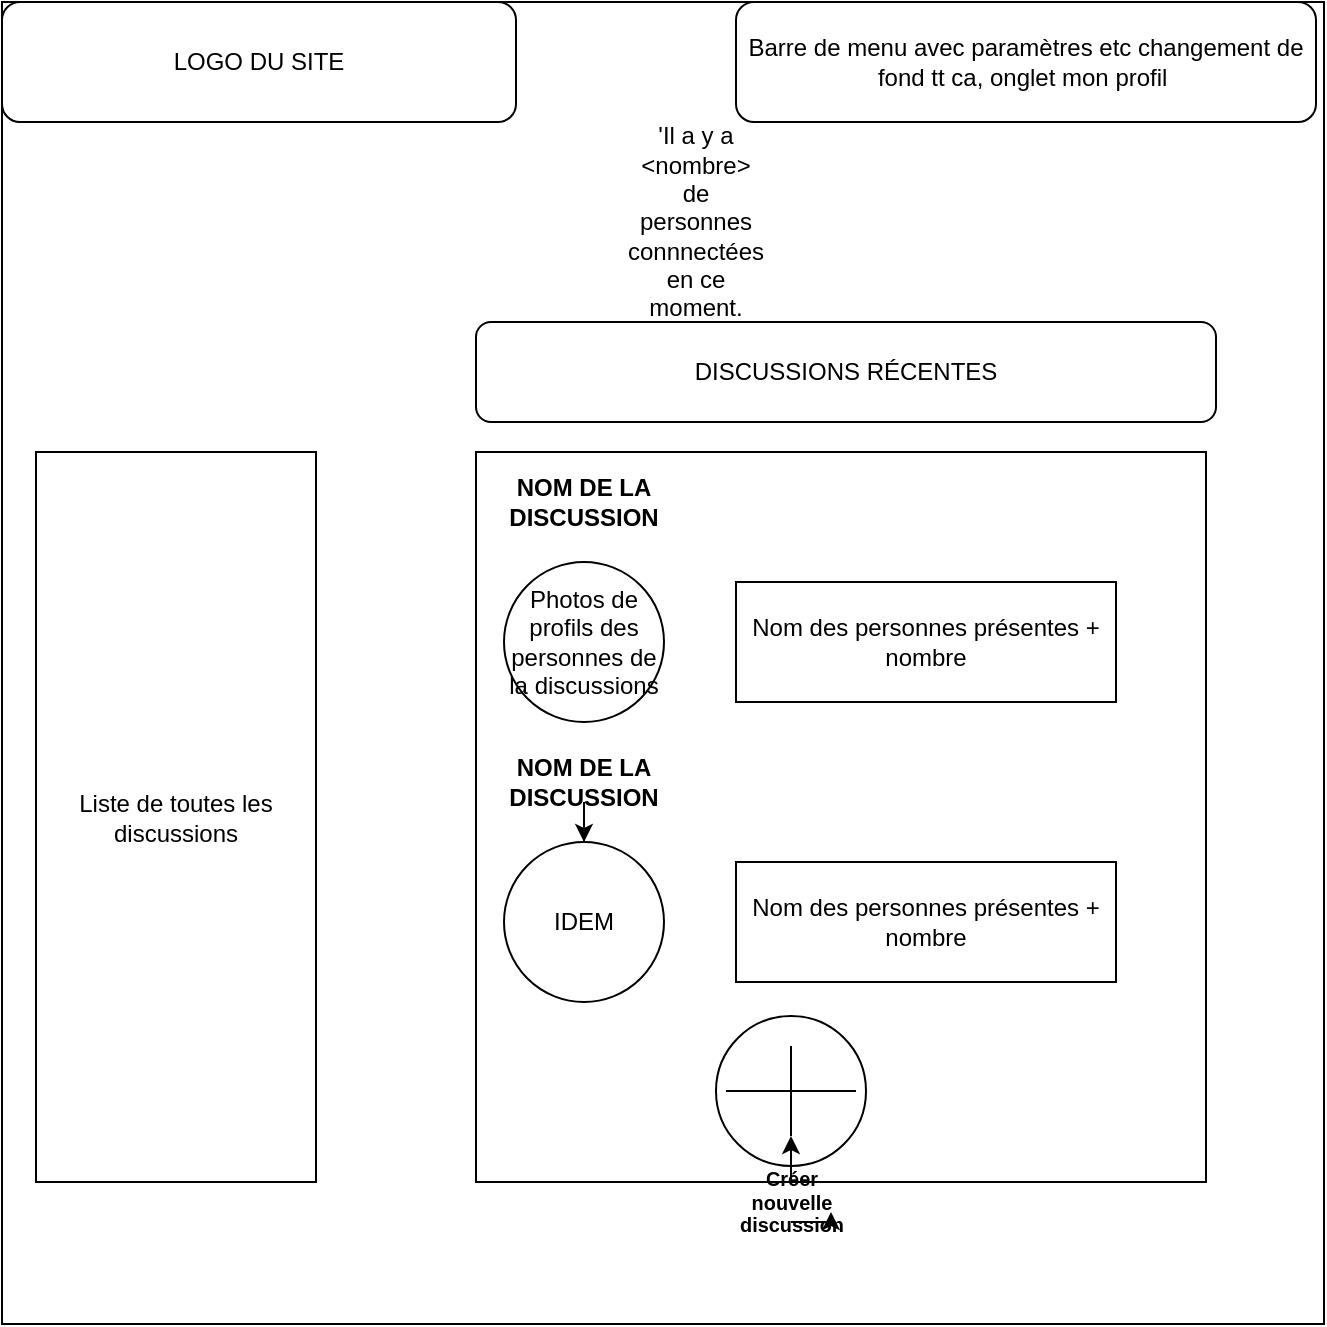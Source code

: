 <mxfile version="14.2.9" type="device"><diagram id="XElLCcfQvK9sCQcZblJF" name="Page-1"><mxGraphModel dx="1306" dy="706" grid="1" gridSize="10" guides="1" tooltips="1" connect="1" arrows="1" fold="1" page="1" pageScale="1" pageWidth="827" pageHeight="1169" math="0" shadow="0"><root><mxCell id="0"/><mxCell id="1" parent="0"/><mxCell id="SXYjFj92otJ5QKoNxorA-1" value="" style="whiteSpace=wrap;html=1;aspect=fixed;" vertex="1" parent="1"><mxGeometry x="83" y="40" width="661" height="661" as="geometry"/></mxCell><mxCell id="SXYjFj92otJ5QKoNxorA-2" value="LOGO DU SITE" style="rounded=1;whiteSpace=wrap;html=1;" vertex="1" parent="1"><mxGeometry x="83" y="40" width="257" height="60" as="geometry"/></mxCell><mxCell id="SXYjFj92otJ5QKoNxorA-3" value="" style="whiteSpace=wrap;html=1;aspect=fixed;" vertex="1" parent="1"><mxGeometry x="320" y="265" width="365" height="365" as="geometry"/></mxCell><mxCell id="SXYjFj92otJ5QKoNxorA-4" value="DISCUSSIONS RÉCENTES" style="rounded=1;whiteSpace=wrap;html=1;" vertex="1" parent="1"><mxGeometry x="320" y="200" width="370" height="50" as="geometry"/></mxCell><mxCell id="SXYjFj92otJ5QKoNxorA-5" value="Photos de profils des personnes de la discussions" style="ellipse;whiteSpace=wrap;html=1;aspect=fixed;" vertex="1" parent="1"><mxGeometry x="334" y="320" width="80" height="80" as="geometry"/></mxCell><mxCell id="SXYjFj92otJ5QKoNxorA-7" value="IDEM" style="ellipse;whiteSpace=wrap;html=1;aspect=fixed;" vertex="1" parent="1"><mxGeometry x="334" y="460" width="80" height="80" as="geometry"/></mxCell><mxCell id="SXYjFj92otJ5QKoNxorA-12" value="&lt;h4&gt;&lt;span&gt;NOM DE LA DISCUSSION&lt;/span&gt;&lt;/h4&gt;" style="text;html=1;strokeColor=none;fillColor=none;align=center;verticalAlign=middle;whiteSpace=wrap;rounded=0;" vertex="1" parent="1"><mxGeometry x="354" y="280" width="40" height="20" as="geometry"/></mxCell><mxCell id="SXYjFj92otJ5QKoNxorA-29" value="" style="edgeStyle=orthogonalEdgeStyle;rounded=0;orthogonalLoop=1;jettySize=auto;html=1;" edge="1" parent="1" source="SXYjFj92otJ5QKoNxorA-14" target="SXYjFj92otJ5QKoNxorA-7"><mxGeometry relative="1" as="geometry"/></mxCell><mxCell id="SXYjFj92otJ5QKoNxorA-14" value="&lt;h4&gt;NOM DE LA DISCUSSION&lt;/h4&gt;" style="text;html=1;strokeColor=none;fillColor=none;align=center;verticalAlign=middle;whiteSpace=wrap;rounded=0;" vertex="1" parent="1"><mxGeometry x="354" y="420" width="40" height="20" as="geometry"/></mxCell><mxCell id="SXYjFj92otJ5QKoNxorA-16" value="&lt;span&gt;Nom des personnes présentes + nombre&lt;/span&gt;" style="rounded=0;whiteSpace=wrap;html=1;" vertex="1" parent="1"><mxGeometry x="450" y="330" width="190" height="60" as="geometry"/></mxCell><mxCell id="SXYjFj92otJ5QKoNxorA-17" value="Nom des personnes présentes + nombre" style="rounded=0;whiteSpace=wrap;html=1;" vertex="1" parent="1"><mxGeometry x="450" y="470" width="190" height="60" as="geometry"/></mxCell><mxCell id="SXYjFj92otJ5QKoNxorA-18" value="" style="ellipse;whiteSpace=wrap;html=1;aspect=fixed;" vertex="1" parent="1"><mxGeometry x="440" y="547" width="75" height="75" as="geometry"/></mxCell><mxCell id="SXYjFj92otJ5QKoNxorA-21" value="" style="shape=cross;whiteSpace=wrap;html=1;size=0;" vertex="1" parent="1"><mxGeometry x="445" y="562" width="65" height="45" as="geometry"/></mxCell><mxCell id="SXYjFj92otJ5QKoNxorA-23" value="" style="edgeStyle=orthogonalEdgeStyle;rounded=0;orthogonalLoop=1;jettySize=auto;html=1;" edge="1" parent="1" source="SXYjFj92otJ5QKoNxorA-22" target="SXYjFj92otJ5QKoNxorA-21"><mxGeometry relative="1" as="geometry"/></mxCell><mxCell id="SXYjFj92otJ5QKoNxorA-22" value="&lt;h5&gt;Créer nouvelle discussion&lt;/h5&gt;" style="text;html=1;strokeColor=none;fillColor=none;align=center;verticalAlign=middle;whiteSpace=wrap;rounded=0;" vertex="1" parent="1"><mxGeometry x="457.5" y="630" width="40" height="20" as="geometry"/></mxCell><mxCell id="SXYjFj92otJ5QKoNxorA-24" value="Barre de menu avec paramètres etc changement de fond tt ca, onglet mon profil&amp;nbsp;" style="rounded=1;whiteSpace=wrap;html=1;" vertex="1" parent="1"><mxGeometry x="450" y="40" width="290" height="60" as="geometry"/></mxCell><mxCell id="SXYjFj92otJ5QKoNxorA-28" style="edgeStyle=orthogonalEdgeStyle;rounded=0;orthogonalLoop=1;jettySize=auto;html=1;exitX=0.5;exitY=1;exitDx=0;exitDy=0;entryX=1;entryY=0.75;entryDx=0;entryDy=0;" edge="1" parent="1" source="SXYjFj92otJ5QKoNxorA-22" target="SXYjFj92otJ5QKoNxorA-22"><mxGeometry relative="1" as="geometry"/></mxCell><mxCell id="SXYjFj92otJ5QKoNxorA-34" value="Liste de toutes les discussions" style="rounded=0;whiteSpace=wrap;html=1;" vertex="1" parent="1"><mxGeometry x="100" y="265" width="140" height="365" as="geometry"/></mxCell><mxCell id="SXYjFj92otJ5QKoNxorA-39" value="'Il a y a &amp;lt;nombre&amp;gt; de personnes connnectées en ce moment." style="text;html=1;strokeColor=none;fillColor=none;align=center;verticalAlign=middle;whiteSpace=wrap;rounded=0;textDirection=ltr;" vertex="1" parent="1"><mxGeometry x="410" y="140" width="40" height="20" as="geometry"/></mxCell></root></mxGraphModel></diagram></mxfile>
